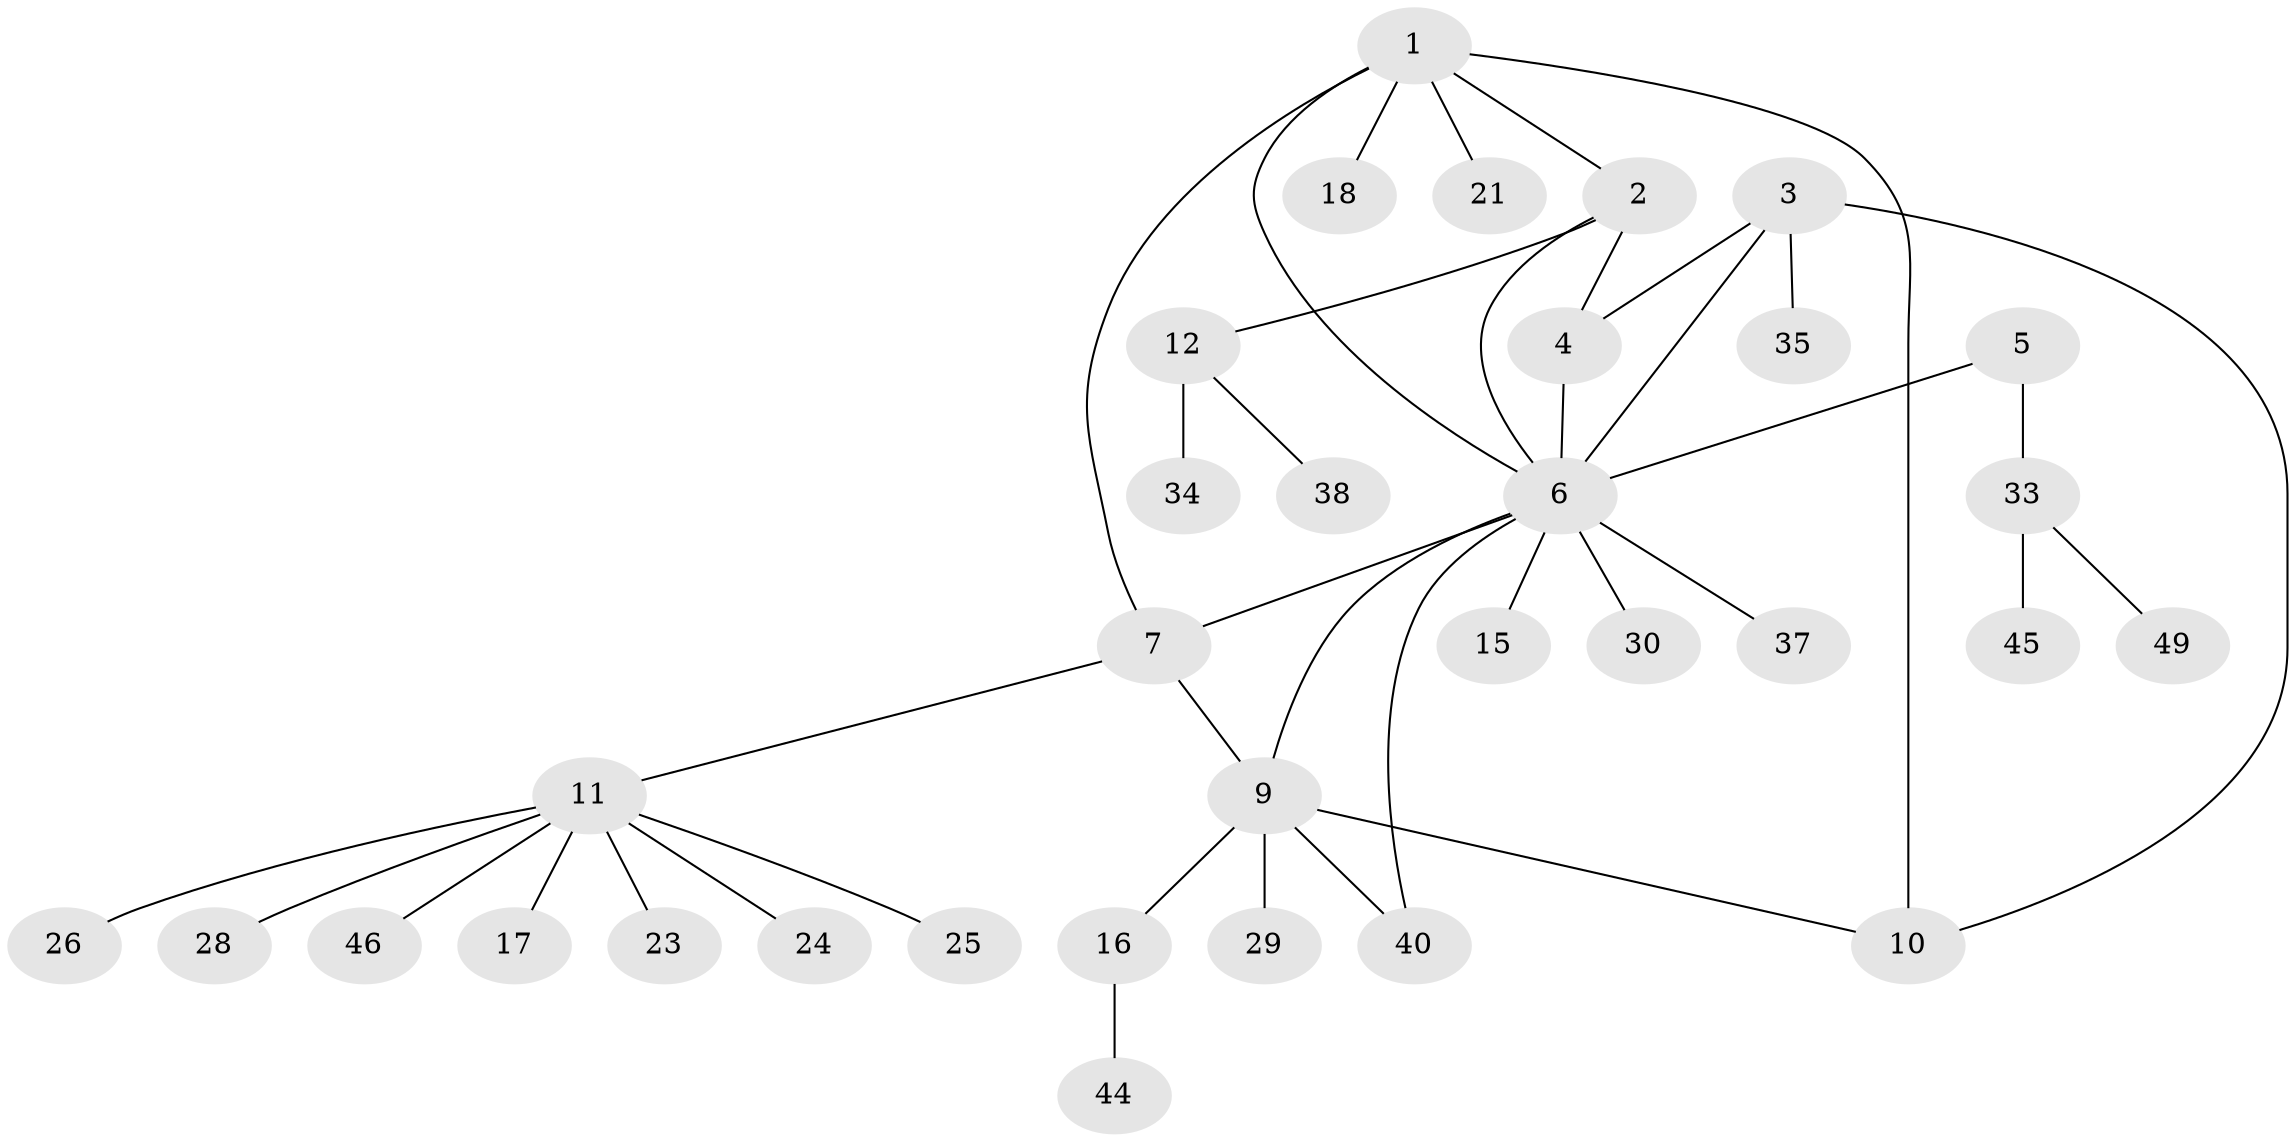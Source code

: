 // original degree distribution, {6: 0.04081632653061224, 5: 0.04081632653061224, 3: 0.12244897959183673, 9: 0.02040816326530612, 4: 0.04081632653061224, 7: 0.04081632653061224, 2: 0.1836734693877551, 1: 0.5102040816326531}
// Generated by graph-tools (version 1.1) at 2025/11/02/27/25 16:11:32]
// undirected, 33 vertices, 40 edges
graph export_dot {
graph [start="1"]
  node [color=gray90,style=filled];
  1 [super="+43"];
  2 [super="+42"];
  3 [super="+32"];
  4 [super="+13"];
  5 [super="+22"];
  6 [super="+8"];
  7;
  9 [super="+20"];
  10;
  11 [super="+14"];
  12 [super="+41"];
  15;
  16 [super="+19"];
  17 [super="+31"];
  18 [super="+27"];
  21;
  23;
  24;
  25 [super="+36"];
  26;
  28;
  29;
  30;
  33 [super="+47"];
  34;
  35 [super="+39"];
  37;
  38;
  40;
  44;
  45;
  46 [super="+48"];
  49;
  1 -- 2;
  1 -- 6;
  1 -- 10;
  1 -- 18;
  1 -- 21;
  1 -- 7;
  2 -- 4;
  2 -- 12;
  2 -- 6;
  3 -- 4;
  3 -- 6 [weight=2];
  3 -- 10;
  3 -- 35;
  4 -- 6;
  5 -- 6;
  5 -- 33;
  6 -- 9;
  6 -- 15;
  6 -- 30;
  6 -- 37;
  6 -- 7;
  6 -- 40;
  7 -- 9;
  7 -- 11;
  9 -- 10;
  9 -- 16;
  9 -- 29;
  9 -- 40;
  11 -- 46;
  11 -- 17;
  11 -- 23;
  11 -- 24;
  11 -- 25;
  11 -- 26;
  11 -- 28;
  12 -- 34;
  12 -- 38;
  16 -- 44;
  33 -- 45;
  33 -- 49;
}
